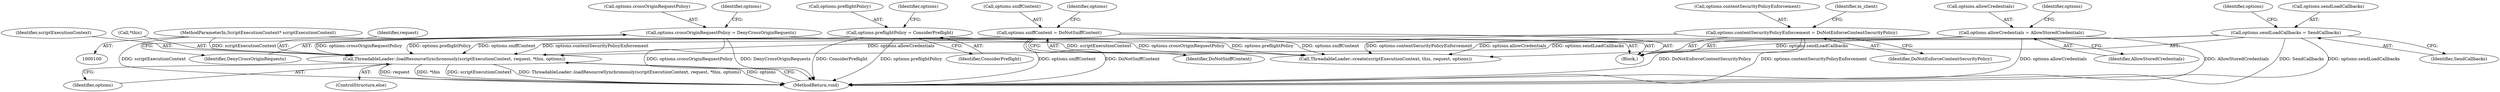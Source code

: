 digraph "0_Chrome_d0c31f0342cefc46a3b3d80359a9779d044d4c0d_17@API" {
"1000170" [label="(Call,ThreadableLoader::loadResourceSynchronously(scriptExecutionContext, request, *this, options))"];
"1000101" [label="(MethodParameterIn,ScriptExecutionContext* scriptExecutionContext)"];
"1000150" [label="(Call,options.crossOriginRequestPolicy = DenyCrossOriginRequests)"];
"1000140" [label="(Call,options.preflightPolicy = ConsiderPreflight)"];
"1000135" [label="(Call,options.sniffContent = DoNotSniffContent)"];
"1000155" [label="(Call,options.contentSecurityPolicyEnforcement = DoNotEnforceContentSecurityPolicy)"];
"1000145" [label="(Call,options.allowCredentials = AllowStoredCredentials)"];
"1000130" [label="(Call,options.sendLoadCallbacks = SendCallbacks)"];
"1000150" [label="(Call,options.crossOriginRequestPolicy = DenyCrossOriginRequests)"];
"1000137" [label="(Identifier,options)"];
"1000171" [label="(Identifier,scriptExecutionContext)"];
"1000141" [label="(Call,options.preflightPolicy)"];
"1000176" [label="(MethodReturn,void)"];
"1000149" [label="(Identifier,AllowStoredCredentials)"];
"1000151" [label="(Call,options.crossOriginRequestPolicy)"];
"1000147" [label="(Identifier,options)"];
"1000146" [label="(Call,options.allowCredentials)"];
"1000156" [label="(Call,options.contentSecurityPolicyEnforcement)"];
"1000164" [label="(Call,ThreadableLoader::create(scriptExecutionContext, this, request, options))"];
"1000101" [label="(MethodParameterIn,ScriptExecutionContext* scriptExecutionContext)"];
"1000152" [label="(Identifier,options)"];
"1000175" [label="(Identifier,options)"];
"1000157" [label="(Identifier,options)"];
"1000139" [label="(Identifier,DoNotSniffContent)"];
"1000159" [label="(Identifier,DoNotEnforceContentSecurityPolicy)"];
"1000170" [label="(Call,ThreadableLoader::loadResourceSynchronously(scriptExecutionContext, request, *this, options))"];
"1000161" [label="(Identifier,m_client)"];
"1000136" [label="(Call,options.sniffContent)"];
"1000131" [label="(Call,options.sendLoadCallbacks)"];
"1000173" [label="(Call,*this)"];
"1000155" [label="(Call,options.contentSecurityPolicyEnforcement = DoNotEnforceContentSecurityPolicy)"];
"1000134" [label="(Identifier,SendCallbacks)"];
"1000169" [label="(ControlStructure,else)"];
"1000140" [label="(Call,options.preflightPolicy = ConsiderPreflight)"];
"1000172" [label="(Identifier,request)"];
"1000145" [label="(Call,options.allowCredentials = AllowStoredCredentials)"];
"1000154" [label="(Identifier,DenyCrossOriginRequests)"];
"1000103" [label="(Block,)"];
"1000142" [label="(Identifier,options)"];
"1000135" [label="(Call,options.sniffContent = DoNotSniffContent)"];
"1000144" [label="(Identifier,ConsiderPreflight)"];
"1000130" [label="(Call,options.sendLoadCallbacks = SendCallbacks)"];
"1000170" -> "1000169"  [label="AST: "];
"1000170" -> "1000175"  [label="CFG: "];
"1000171" -> "1000170"  [label="AST: "];
"1000172" -> "1000170"  [label="AST: "];
"1000173" -> "1000170"  [label="AST: "];
"1000175" -> "1000170"  [label="AST: "];
"1000176" -> "1000170"  [label="CFG: "];
"1000170" -> "1000176"  [label="DDG: request"];
"1000170" -> "1000176"  [label="DDG: *this"];
"1000170" -> "1000176"  [label="DDG: scriptExecutionContext"];
"1000170" -> "1000176"  [label="DDG: ThreadableLoader::loadResourceSynchronously(scriptExecutionContext, request, *this, options)"];
"1000170" -> "1000176"  [label="DDG: options"];
"1000101" -> "1000170"  [label="DDG: scriptExecutionContext"];
"1000150" -> "1000170"  [label="DDG: options.crossOriginRequestPolicy"];
"1000140" -> "1000170"  [label="DDG: options.preflightPolicy"];
"1000135" -> "1000170"  [label="DDG: options.sniffContent"];
"1000155" -> "1000170"  [label="DDG: options.contentSecurityPolicyEnforcement"];
"1000145" -> "1000170"  [label="DDG: options.allowCredentials"];
"1000130" -> "1000170"  [label="DDG: options.sendLoadCallbacks"];
"1000101" -> "1000100"  [label="AST: "];
"1000101" -> "1000176"  [label="DDG: scriptExecutionContext"];
"1000101" -> "1000164"  [label="DDG: scriptExecutionContext"];
"1000150" -> "1000103"  [label="AST: "];
"1000150" -> "1000154"  [label="CFG: "];
"1000151" -> "1000150"  [label="AST: "];
"1000154" -> "1000150"  [label="AST: "];
"1000157" -> "1000150"  [label="CFG: "];
"1000150" -> "1000176"  [label="DDG: DenyCrossOriginRequests"];
"1000150" -> "1000176"  [label="DDG: options.crossOriginRequestPolicy"];
"1000150" -> "1000164"  [label="DDG: options.crossOriginRequestPolicy"];
"1000140" -> "1000103"  [label="AST: "];
"1000140" -> "1000144"  [label="CFG: "];
"1000141" -> "1000140"  [label="AST: "];
"1000144" -> "1000140"  [label="AST: "];
"1000147" -> "1000140"  [label="CFG: "];
"1000140" -> "1000176"  [label="DDG: options.preflightPolicy"];
"1000140" -> "1000176"  [label="DDG: ConsiderPreflight"];
"1000140" -> "1000164"  [label="DDG: options.preflightPolicy"];
"1000135" -> "1000103"  [label="AST: "];
"1000135" -> "1000139"  [label="CFG: "];
"1000136" -> "1000135"  [label="AST: "];
"1000139" -> "1000135"  [label="AST: "];
"1000142" -> "1000135"  [label="CFG: "];
"1000135" -> "1000176"  [label="DDG: DoNotSniffContent"];
"1000135" -> "1000176"  [label="DDG: options.sniffContent"];
"1000135" -> "1000164"  [label="DDG: options.sniffContent"];
"1000155" -> "1000103"  [label="AST: "];
"1000155" -> "1000159"  [label="CFG: "];
"1000156" -> "1000155"  [label="AST: "];
"1000159" -> "1000155"  [label="AST: "];
"1000161" -> "1000155"  [label="CFG: "];
"1000155" -> "1000176"  [label="DDG: DoNotEnforceContentSecurityPolicy"];
"1000155" -> "1000176"  [label="DDG: options.contentSecurityPolicyEnforcement"];
"1000155" -> "1000164"  [label="DDG: options.contentSecurityPolicyEnforcement"];
"1000145" -> "1000103"  [label="AST: "];
"1000145" -> "1000149"  [label="CFG: "];
"1000146" -> "1000145"  [label="AST: "];
"1000149" -> "1000145"  [label="AST: "];
"1000152" -> "1000145"  [label="CFG: "];
"1000145" -> "1000176"  [label="DDG: AllowStoredCredentials"];
"1000145" -> "1000176"  [label="DDG: options.allowCredentials"];
"1000145" -> "1000164"  [label="DDG: options.allowCredentials"];
"1000130" -> "1000103"  [label="AST: "];
"1000130" -> "1000134"  [label="CFG: "];
"1000131" -> "1000130"  [label="AST: "];
"1000134" -> "1000130"  [label="AST: "];
"1000137" -> "1000130"  [label="CFG: "];
"1000130" -> "1000176"  [label="DDG: SendCallbacks"];
"1000130" -> "1000176"  [label="DDG: options.sendLoadCallbacks"];
"1000130" -> "1000164"  [label="DDG: options.sendLoadCallbacks"];
}
